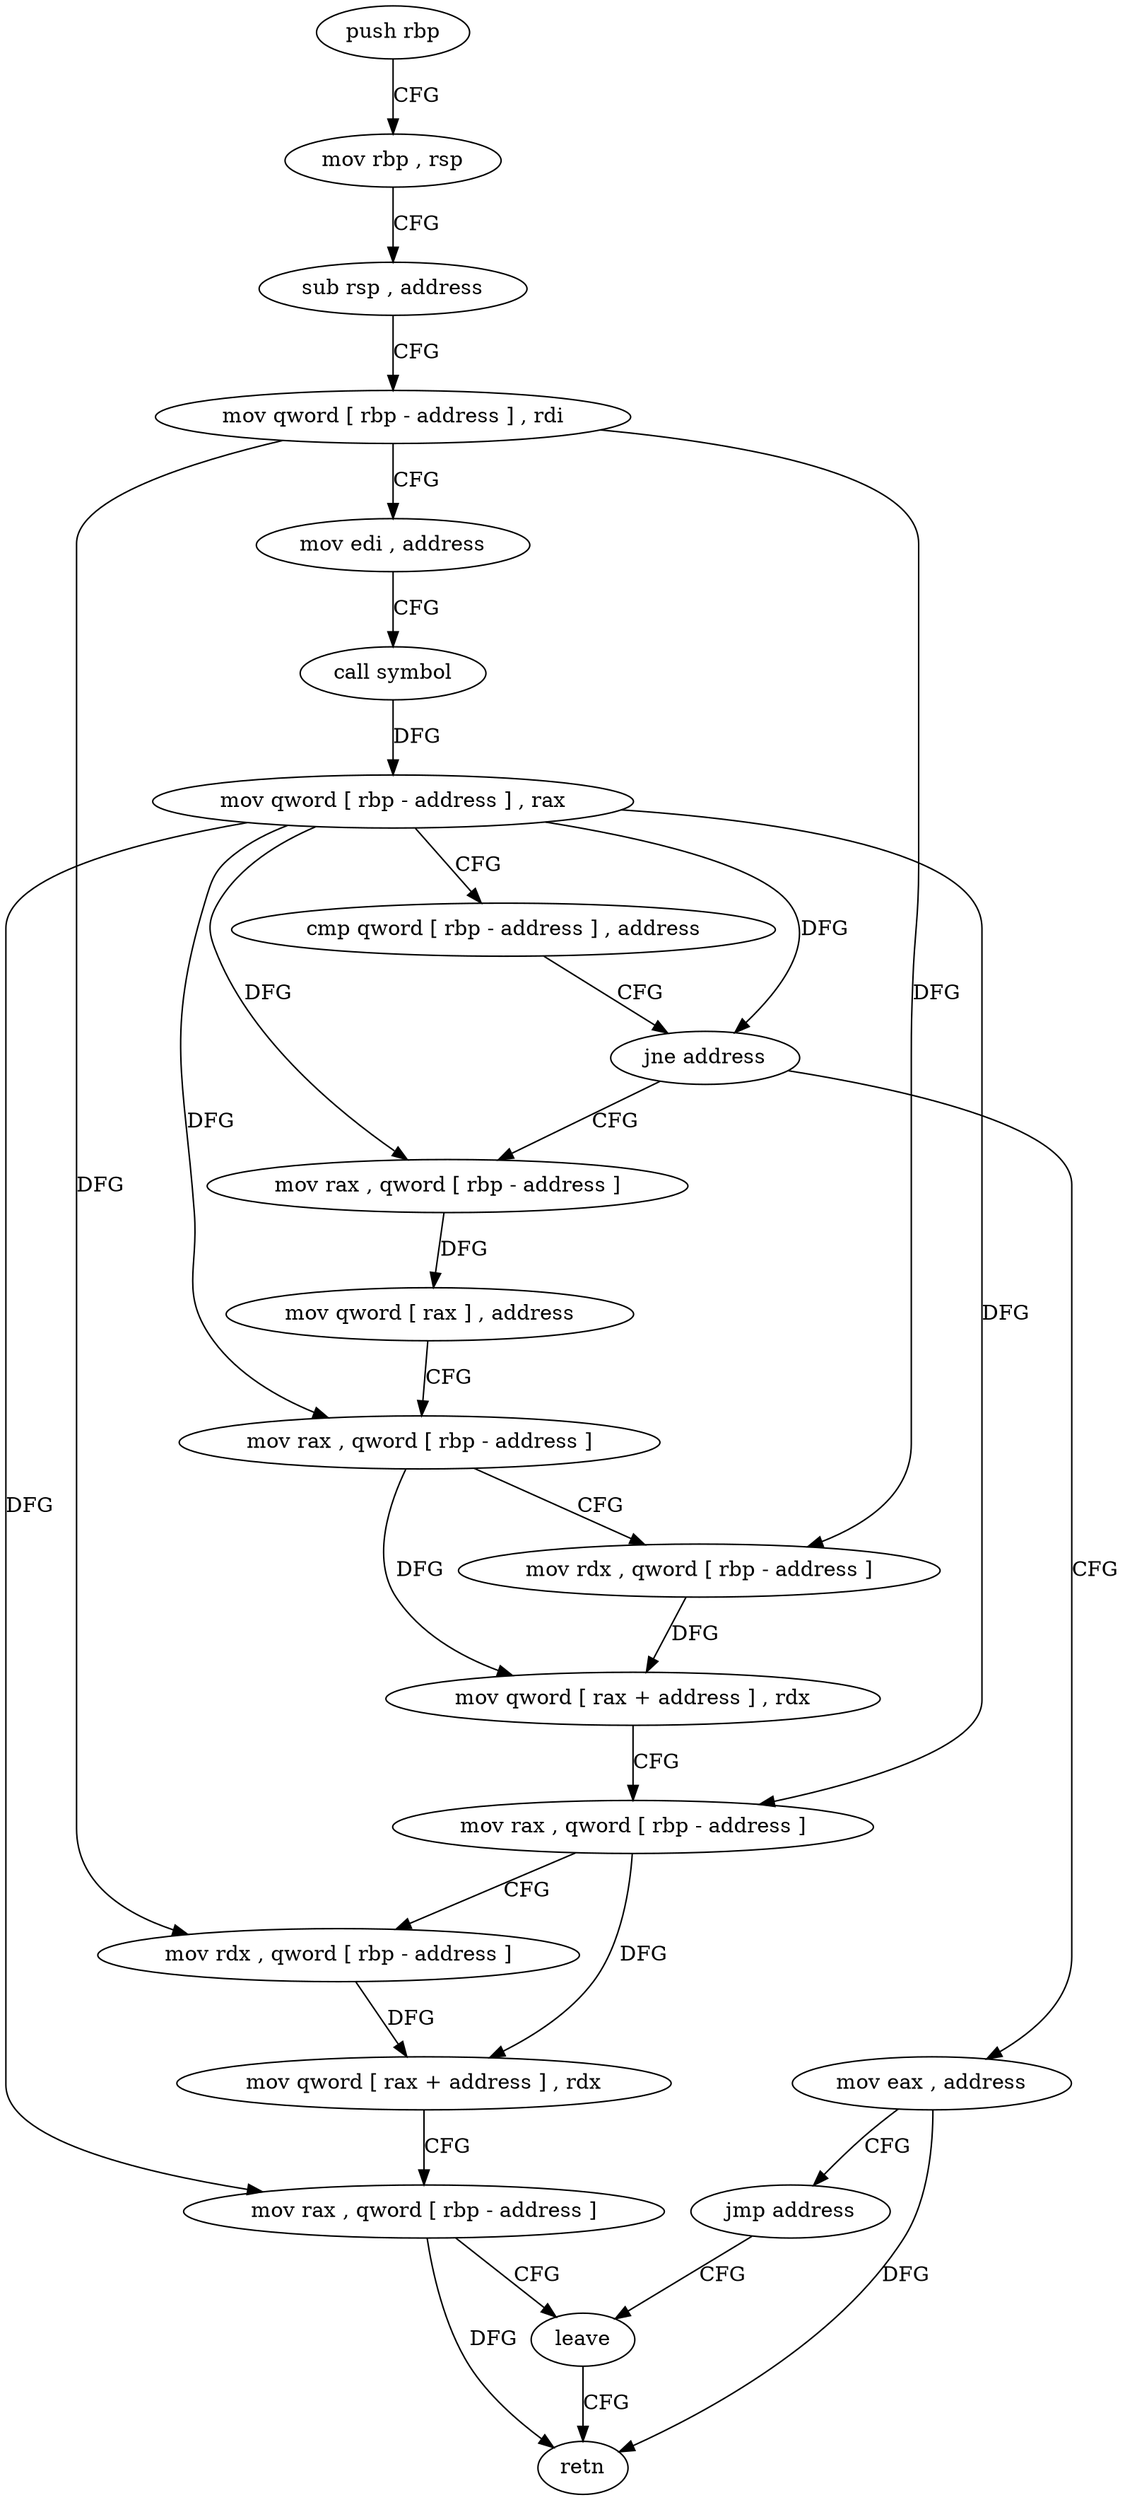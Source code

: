 digraph "func" {
"4287503" [label = "push rbp" ]
"4287504" [label = "mov rbp , rsp" ]
"4287507" [label = "sub rsp , address" ]
"4287511" [label = "mov qword [ rbp - address ] , rdi" ]
"4287515" [label = "mov edi , address" ]
"4287520" [label = "call symbol" ]
"4287525" [label = "mov qword [ rbp - address ] , rax" ]
"4287529" [label = "cmp qword [ rbp - address ] , address" ]
"4287534" [label = "jne address" ]
"4287543" [label = "mov rax , qword [ rbp - address ]" ]
"4287536" [label = "mov eax , address" ]
"4287547" [label = "mov qword [ rax ] , address" ]
"4287554" [label = "mov rax , qword [ rbp - address ]" ]
"4287558" [label = "mov rdx , qword [ rbp - address ]" ]
"4287562" [label = "mov qword [ rax + address ] , rdx" ]
"4287566" [label = "mov rax , qword [ rbp - address ]" ]
"4287570" [label = "mov rdx , qword [ rbp - address ]" ]
"4287574" [label = "mov qword [ rax + address ] , rdx" ]
"4287578" [label = "mov rax , qword [ rbp - address ]" ]
"4287582" [label = "leave" ]
"4287541" [label = "jmp address" ]
"4287583" [label = "retn" ]
"4287503" -> "4287504" [ label = "CFG" ]
"4287504" -> "4287507" [ label = "CFG" ]
"4287507" -> "4287511" [ label = "CFG" ]
"4287511" -> "4287515" [ label = "CFG" ]
"4287511" -> "4287558" [ label = "DFG" ]
"4287511" -> "4287570" [ label = "DFG" ]
"4287515" -> "4287520" [ label = "CFG" ]
"4287520" -> "4287525" [ label = "DFG" ]
"4287525" -> "4287529" [ label = "CFG" ]
"4287525" -> "4287534" [ label = "DFG" ]
"4287525" -> "4287543" [ label = "DFG" ]
"4287525" -> "4287554" [ label = "DFG" ]
"4287525" -> "4287566" [ label = "DFG" ]
"4287525" -> "4287578" [ label = "DFG" ]
"4287529" -> "4287534" [ label = "CFG" ]
"4287534" -> "4287543" [ label = "CFG" ]
"4287534" -> "4287536" [ label = "CFG" ]
"4287543" -> "4287547" [ label = "DFG" ]
"4287536" -> "4287541" [ label = "CFG" ]
"4287536" -> "4287583" [ label = "DFG" ]
"4287547" -> "4287554" [ label = "CFG" ]
"4287554" -> "4287558" [ label = "CFG" ]
"4287554" -> "4287562" [ label = "DFG" ]
"4287558" -> "4287562" [ label = "DFG" ]
"4287562" -> "4287566" [ label = "CFG" ]
"4287566" -> "4287570" [ label = "CFG" ]
"4287566" -> "4287574" [ label = "DFG" ]
"4287570" -> "4287574" [ label = "DFG" ]
"4287574" -> "4287578" [ label = "CFG" ]
"4287578" -> "4287582" [ label = "CFG" ]
"4287578" -> "4287583" [ label = "DFG" ]
"4287582" -> "4287583" [ label = "CFG" ]
"4287541" -> "4287582" [ label = "CFG" ]
}
